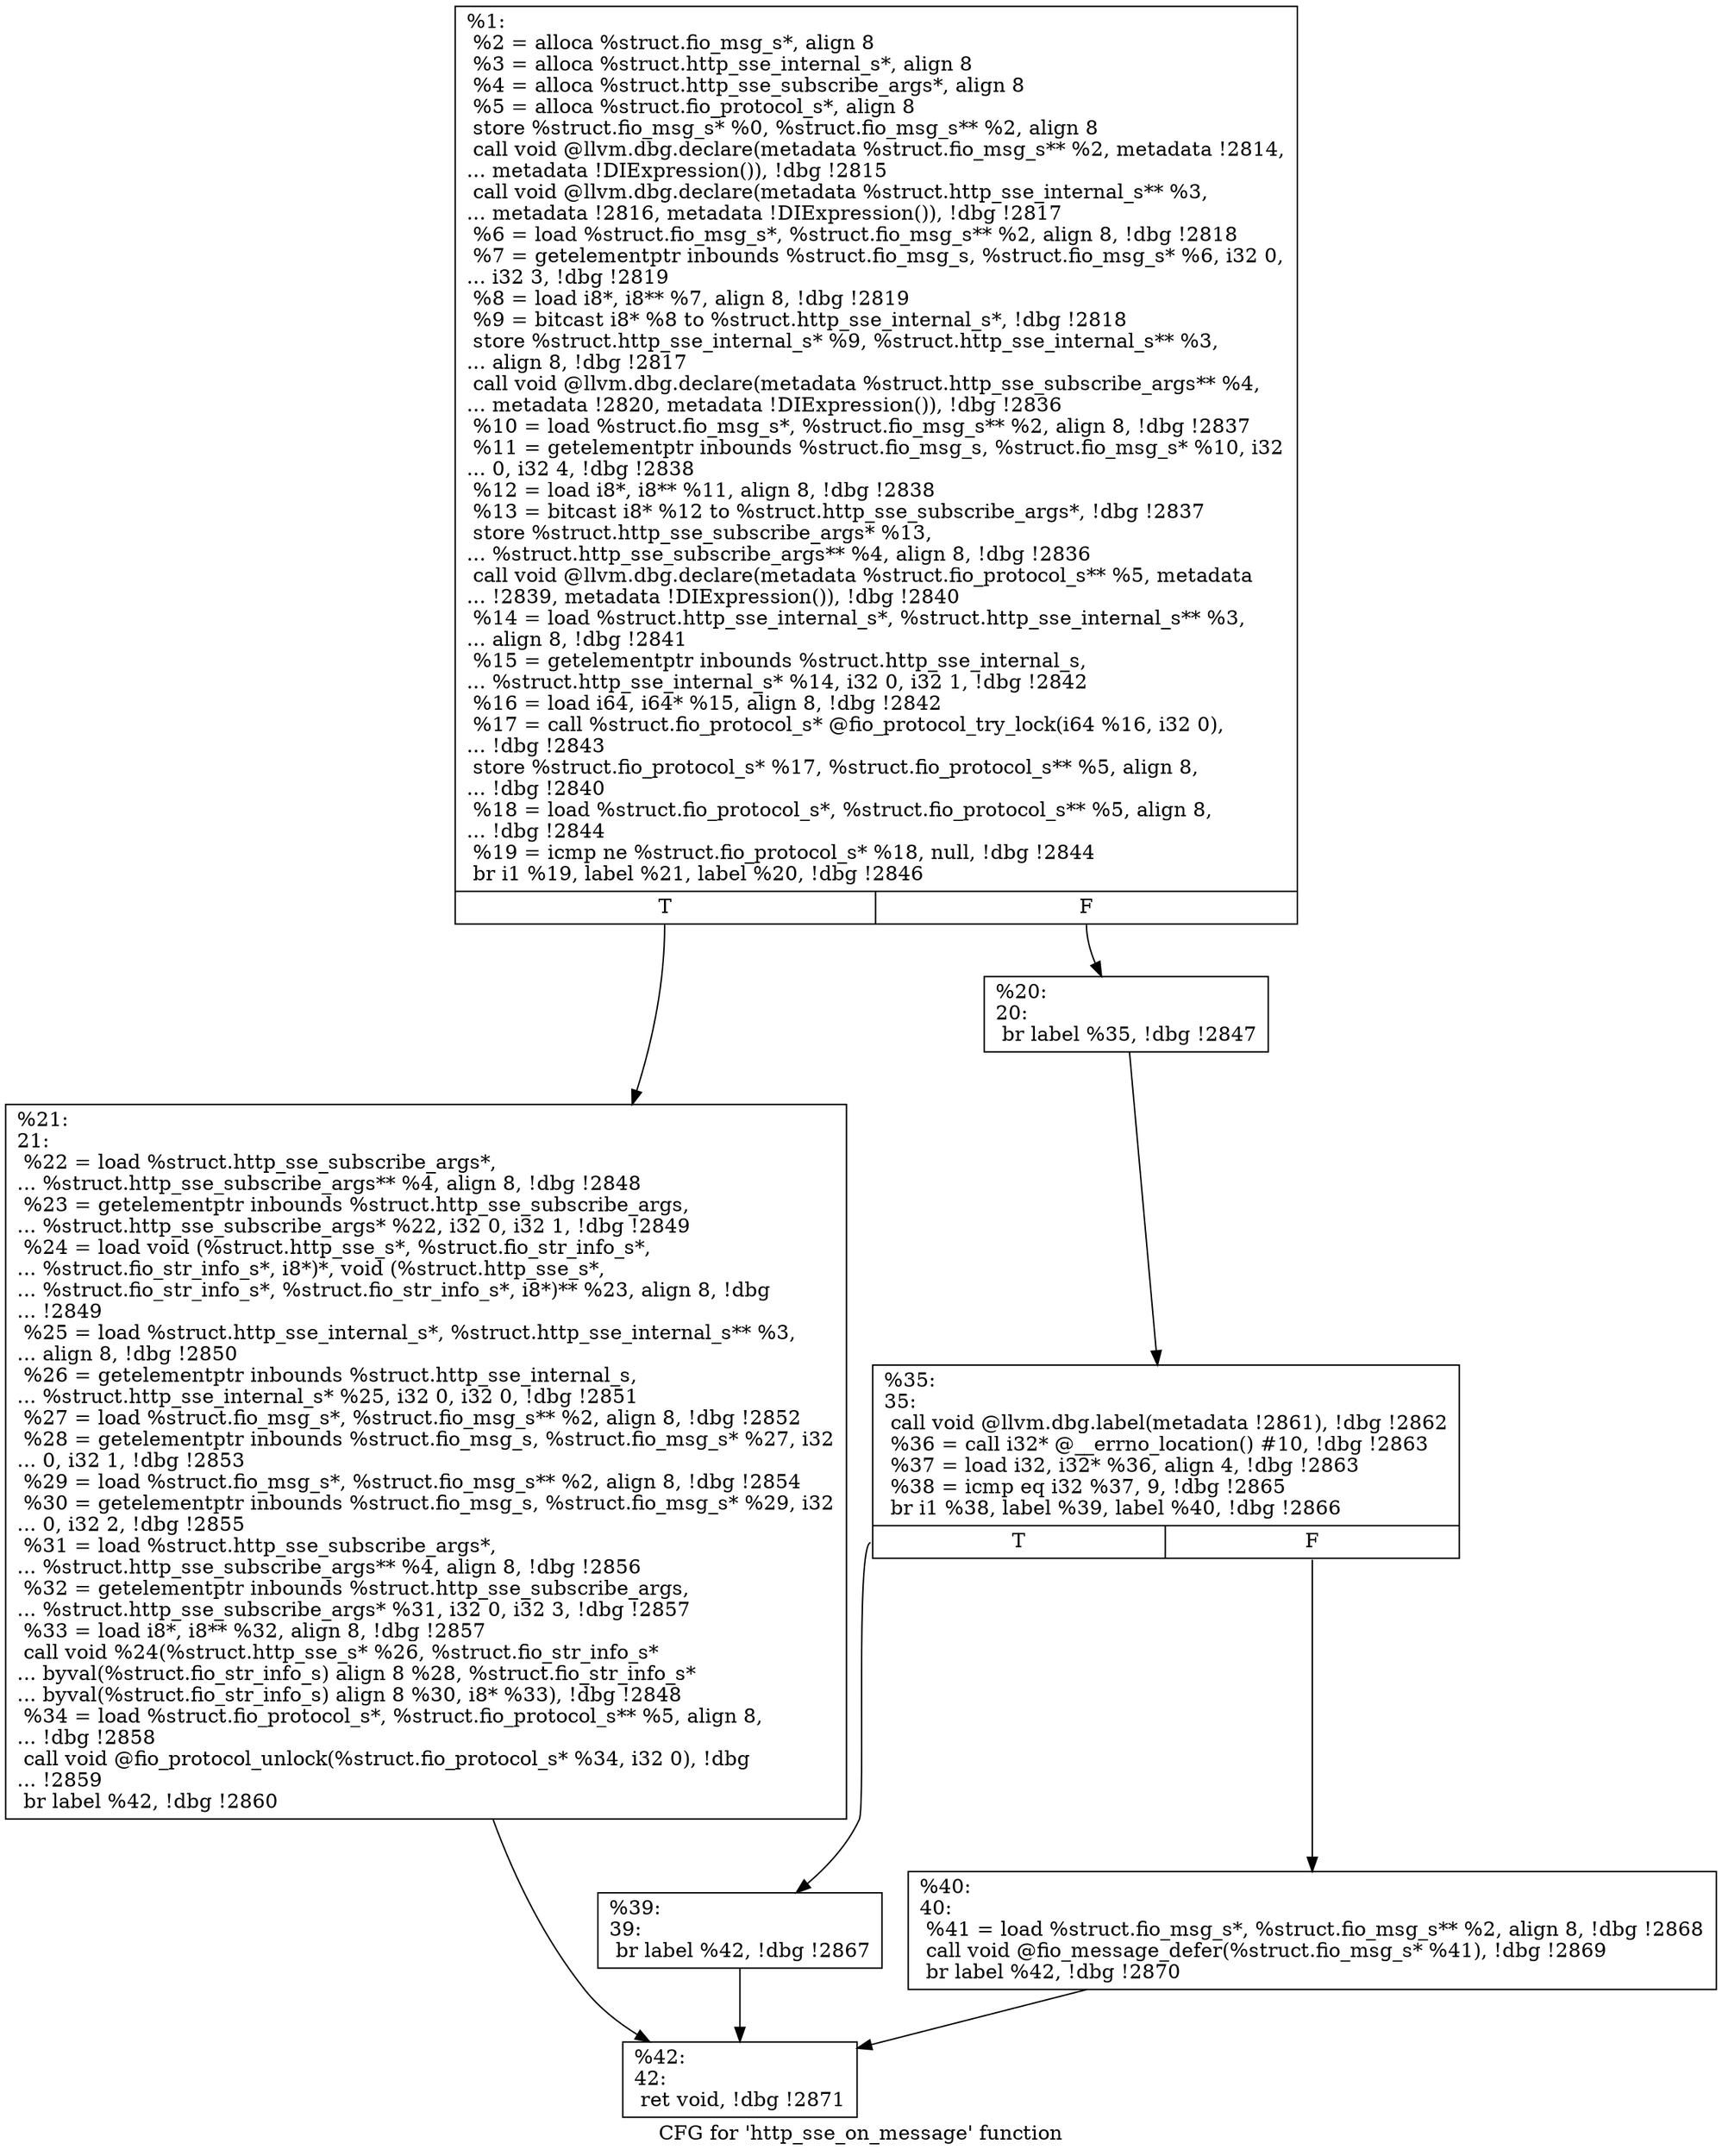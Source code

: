 digraph "CFG for 'http_sse_on_message' function" {
	label="CFG for 'http_sse_on_message' function";

	Node0x55685239b890 [shape=record,label="{%1:\l  %2 = alloca %struct.fio_msg_s*, align 8\l  %3 = alloca %struct.http_sse_internal_s*, align 8\l  %4 = alloca %struct.http_sse_subscribe_args*, align 8\l  %5 = alloca %struct.fio_protocol_s*, align 8\l  store %struct.fio_msg_s* %0, %struct.fio_msg_s** %2, align 8\l  call void @llvm.dbg.declare(metadata %struct.fio_msg_s** %2, metadata !2814,\l... metadata !DIExpression()), !dbg !2815\l  call void @llvm.dbg.declare(metadata %struct.http_sse_internal_s** %3,\l... metadata !2816, metadata !DIExpression()), !dbg !2817\l  %6 = load %struct.fio_msg_s*, %struct.fio_msg_s** %2, align 8, !dbg !2818\l  %7 = getelementptr inbounds %struct.fio_msg_s, %struct.fio_msg_s* %6, i32 0,\l... i32 3, !dbg !2819\l  %8 = load i8*, i8** %7, align 8, !dbg !2819\l  %9 = bitcast i8* %8 to %struct.http_sse_internal_s*, !dbg !2818\l  store %struct.http_sse_internal_s* %9, %struct.http_sse_internal_s** %3,\l... align 8, !dbg !2817\l  call void @llvm.dbg.declare(metadata %struct.http_sse_subscribe_args** %4,\l... metadata !2820, metadata !DIExpression()), !dbg !2836\l  %10 = load %struct.fio_msg_s*, %struct.fio_msg_s** %2, align 8, !dbg !2837\l  %11 = getelementptr inbounds %struct.fio_msg_s, %struct.fio_msg_s* %10, i32\l... 0, i32 4, !dbg !2838\l  %12 = load i8*, i8** %11, align 8, !dbg !2838\l  %13 = bitcast i8* %12 to %struct.http_sse_subscribe_args*, !dbg !2837\l  store %struct.http_sse_subscribe_args* %13,\l... %struct.http_sse_subscribe_args** %4, align 8, !dbg !2836\l  call void @llvm.dbg.declare(metadata %struct.fio_protocol_s** %5, metadata\l... !2839, metadata !DIExpression()), !dbg !2840\l  %14 = load %struct.http_sse_internal_s*, %struct.http_sse_internal_s** %3,\l... align 8, !dbg !2841\l  %15 = getelementptr inbounds %struct.http_sse_internal_s,\l... %struct.http_sse_internal_s* %14, i32 0, i32 1, !dbg !2842\l  %16 = load i64, i64* %15, align 8, !dbg !2842\l  %17 = call %struct.fio_protocol_s* @fio_protocol_try_lock(i64 %16, i32 0),\l... !dbg !2843\l  store %struct.fio_protocol_s* %17, %struct.fio_protocol_s** %5, align 8,\l... !dbg !2840\l  %18 = load %struct.fio_protocol_s*, %struct.fio_protocol_s** %5, align 8,\l... !dbg !2844\l  %19 = icmp ne %struct.fio_protocol_s* %18, null, !dbg !2844\l  br i1 %19, label %21, label %20, !dbg !2846\l|{<s0>T|<s1>F}}"];
	Node0x55685239b890:s0 -> Node0x55685239cd80;
	Node0x55685239b890:s1 -> Node0x55685239cd30;
	Node0x55685239cd30 [shape=record,label="{%20:\l20:                                               \l  br label %35, !dbg !2847\l}"];
	Node0x55685239cd30 -> Node0x55685239cdd0;
	Node0x55685239cd80 [shape=record,label="{%21:\l21:                                               \l  %22 = load %struct.http_sse_subscribe_args*,\l... %struct.http_sse_subscribe_args** %4, align 8, !dbg !2848\l  %23 = getelementptr inbounds %struct.http_sse_subscribe_args,\l... %struct.http_sse_subscribe_args* %22, i32 0, i32 1, !dbg !2849\l  %24 = load void (%struct.http_sse_s*, %struct.fio_str_info_s*,\l... %struct.fio_str_info_s*, i8*)*, void (%struct.http_sse_s*,\l... %struct.fio_str_info_s*, %struct.fio_str_info_s*, i8*)** %23, align 8, !dbg\l... !2849\l  %25 = load %struct.http_sse_internal_s*, %struct.http_sse_internal_s** %3,\l... align 8, !dbg !2850\l  %26 = getelementptr inbounds %struct.http_sse_internal_s,\l... %struct.http_sse_internal_s* %25, i32 0, i32 0, !dbg !2851\l  %27 = load %struct.fio_msg_s*, %struct.fio_msg_s** %2, align 8, !dbg !2852\l  %28 = getelementptr inbounds %struct.fio_msg_s, %struct.fio_msg_s* %27, i32\l... 0, i32 1, !dbg !2853\l  %29 = load %struct.fio_msg_s*, %struct.fio_msg_s** %2, align 8, !dbg !2854\l  %30 = getelementptr inbounds %struct.fio_msg_s, %struct.fio_msg_s* %29, i32\l... 0, i32 2, !dbg !2855\l  %31 = load %struct.http_sse_subscribe_args*,\l... %struct.http_sse_subscribe_args** %4, align 8, !dbg !2856\l  %32 = getelementptr inbounds %struct.http_sse_subscribe_args,\l... %struct.http_sse_subscribe_args* %31, i32 0, i32 3, !dbg !2857\l  %33 = load i8*, i8** %32, align 8, !dbg !2857\l  call void %24(%struct.http_sse_s* %26, %struct.fio_str_info_s*\l... byval(%struct.fio_str_info_s) align 8 %28, %struct.fio_str_info_s*\l... byval(%struct.fio_str_info_s) align 8 %30, i8* %33), !dbg !2848\l  %34 = load %struct.fio_protocol_s*, %struct.fio_protocol_s** %5, align 8,\l... !dbg !2858\l  call void @fio_protocol_unlock(%struct.fio_protocol_s* %34, i32 0), !dbg\l... !2859\l  br label %42, !dbg !2860\l}"];
	Node0x55685239cd80 -> Node0x55685239cec0;
	Node0x55685239cdd0 [shape=record,label="{%35:\l35:                                               \l  call void @llvm.dbg.label(metadata !2861), !dbg !2862\l  %36 = call i32* @__errno_location() #10, !dbg !2863\l  %37 = load i32, i32* %36, align 4, !dbg !2863\l  %38 = icmp eq i32 %37, 9, !dbg !2865\l  br i1 %38, label %39, label %40, !dbg !2866\l|{<s0>T|<s1>F}}"];
	Node0x55685239cdd0:s0 -> Node0x55685239ce20;
	Node0x55685239cdd0:s1 -> Node0x55685239ce70;
	Node0x55685239ce20 [shape=record,label="{%39:\l39:                                               \l  br label %42, !dbg !2867\l}"];
	Node0x55685239ce20 -> Node0x55685239cec0;
	Node0x55685239ce70 [shape=record,label="{%40:\l40:                                               \l  %41 = load %struct.fio_msg_s*, %struct.fio_msg_s** %2, align 8, !dbg !2868\l  call void @fio_message_defer(%struct.fio_msg_s* %41), !dbg !2869\l  br label %42, !dbg !2870\l}"];
	Node0x55685239ce70 -> Node0x55685239cec0;
	Node0x55685239cec0 [shape=record,label="{%42:\l42:                                               \l  ret void, !dbg !2871\l}"];
}
